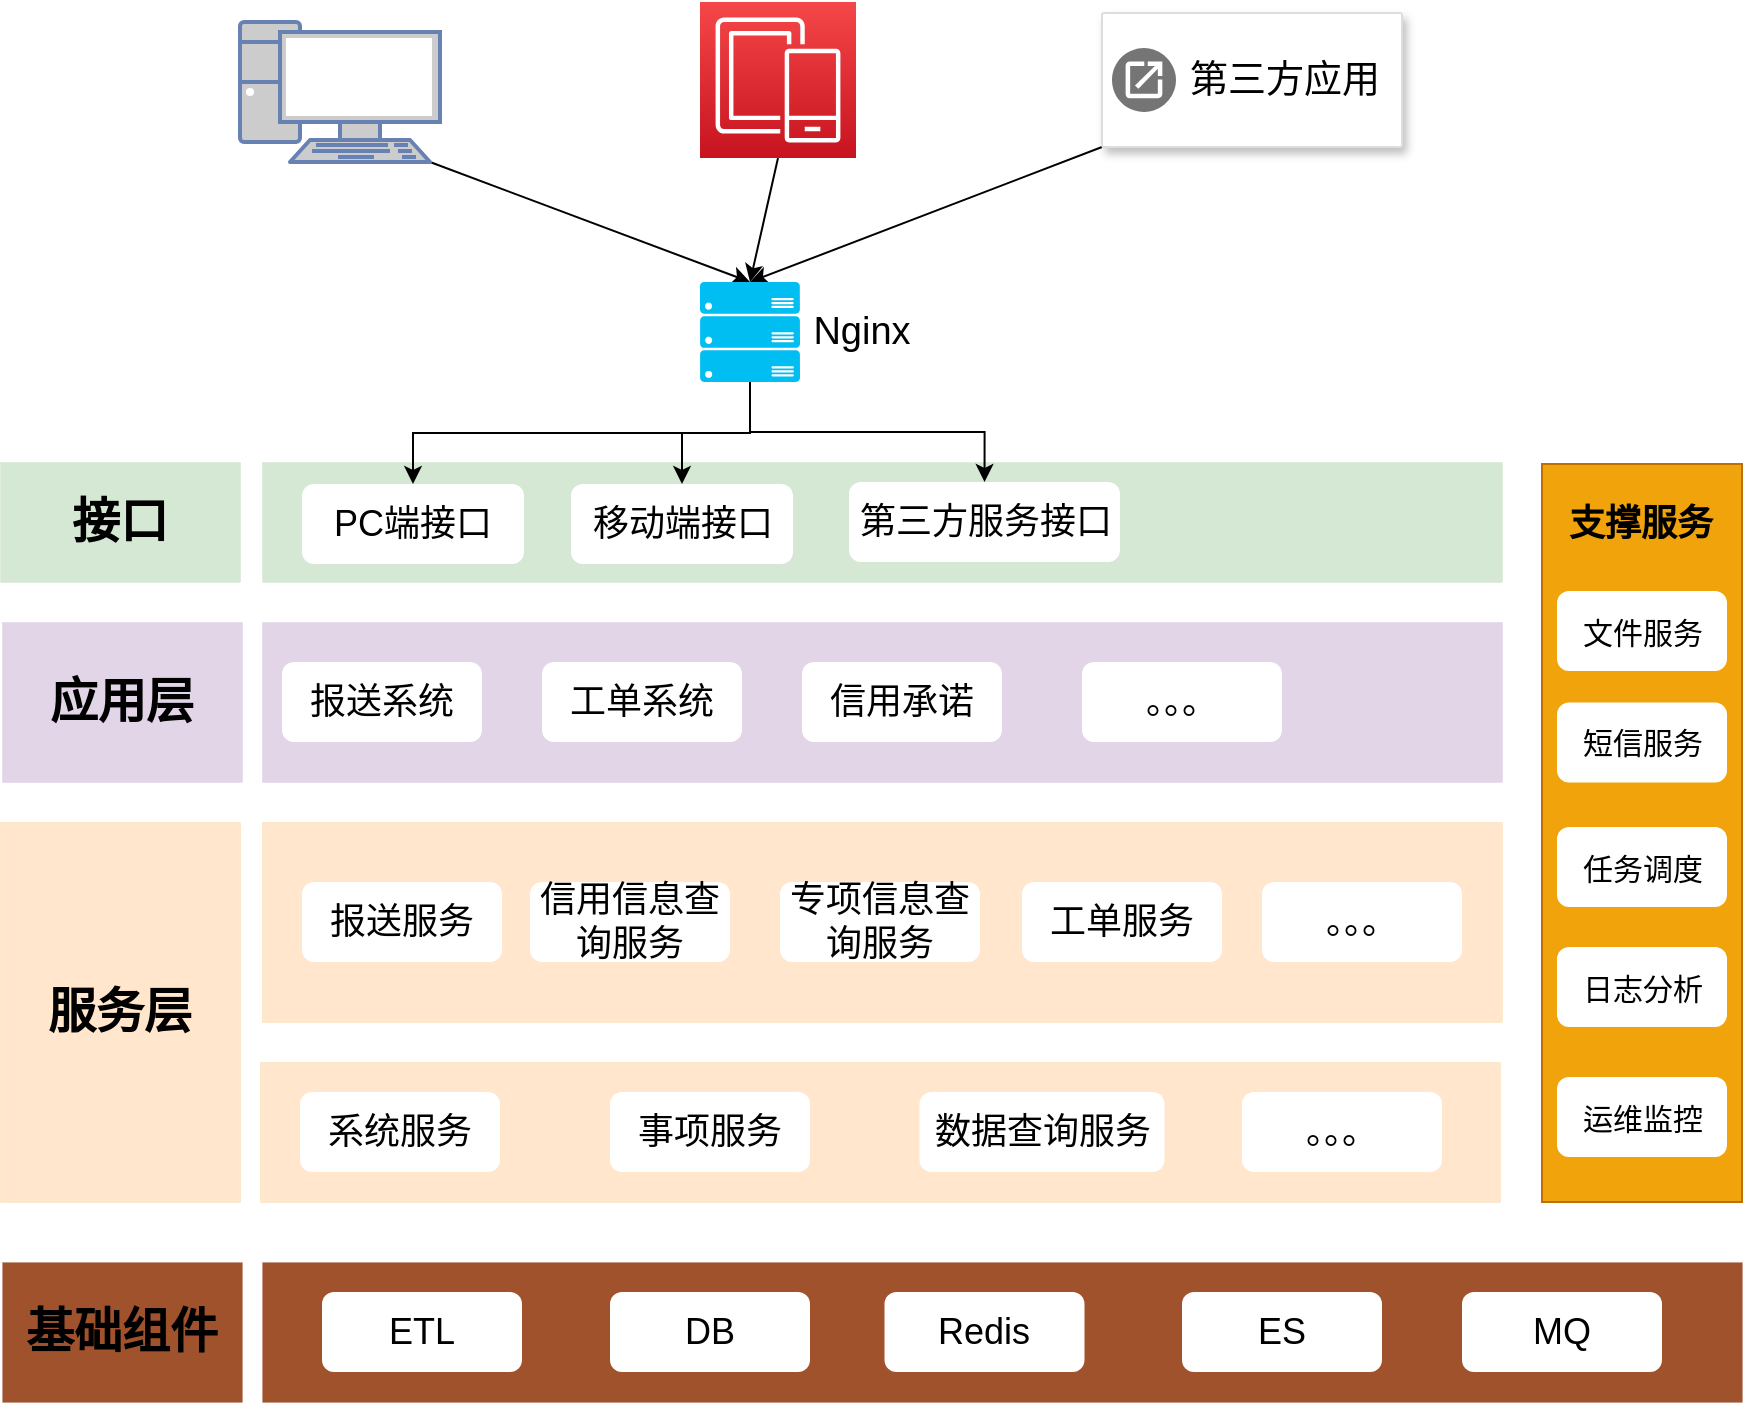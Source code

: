<mxfile version="20.8.23" type="github">
  <diagram id="bE7-GcMNR-TAjSxDpByH" name="第 1 页">
    <mxGraphModel dx="1420" dy="749" grid="1" gridSize="10" guides="1" tooltips="1" connect="1" arrows="1" fold="1" page="1" pageScale="1" pageWidth="827" pageHeight="1169" background="none" math="0" shadow="0">
      <root>
        <mxCell id="0" />
        <mxCell id="1" parent="0" />
        <mxCell id="vFCLepO5uThKPL2X2bDZ-1" value="基础组件" style="rounded=0;whiteSpace=wrap;html=1;fontSize=24;fillColor=#a0522d;fontColor=#000000;strokeWidth=0;fontStyle=1;strokeColor=#6D1F00;" parent="1" vertex="1">
          <mxGeometry x="40" y="900" width="120" height="70" as="geometry" />
        </mxCell>
        <mxCell id="vFCLepO5uThKPL2X2bDZ-3" value="" style="rounded=0;whiteSpace=wrap;html=1;fontSize=18;fillColor=#a0522d;strokeColor=#6D1F00;strokeWidth=0;fontColor=#ffffff;" parent="1" vertex="1">
          <mxGeometry x="170" y="900" width="740" height="70" as="geometry" />
        </mxCell>
        <mxCell id="vFCLepO5uThKPL2X2bDZ-4" value="ETL" style="rounded=1;fontSize=18;direction=west;whiteSpace=wrap;html=1;horizontal=0;verticalAlign=middle;flipH=0;flipV=0;rotation=90;strokeColor=none;" parent="1" vertex="1">
          <mxGeometry x="230" y="885" width="40" height="100" as="geometry" />
        </mxCell>
        <mxCell id="vFCLepO5uThKPL2X2bDZ-7" value="DB" style="rounded=1;fontSize=18;direction=west;whiteSpace=wrap;html=1;horizontal=0;verticalAlign=middle;flipH=0;flipV=0;rotation=90;strokeColor=none;" parent="1" vertex="1">
          <mxGeometry x="374" y="885" width="40" height="100" as="geometry" />
        </mxCell>
        <mxCell id="vFCLepO5uThKPL2X2bDZ-8" value="Redis" style="rounded=1;fontSize=18;direction=west;whiteSpace=wrap;html=1;horizontal=0;verticalAlign=middle;flipH=0;flipV=0;rotation=90;strokeColor=none;" parent="1" vertex="1">
          <mxGeometry x="511.25" y="885" width="40" height="100" as="geometry" />
        </mxCell>
        <mxCell id="vFCLepO5uThKPL2X2bDZ-9" value="ES" style="rounded=1;fontSize=18;direction=west;whiteSpace=wrap;html=1;horizontal=0;verticalAlign=middle;flipH=0;flipV=0;rotation=90;strokeColor=none;" parent="1" vertex="1">
          <mxGeometry x="660" y="885" width="40" height="100" as="geometry" />
        </mxCell>
        <mxCell id="vFCLepO5uThKPL2X2bDZ-10" value="MQ" style="rounded=1;fontSize=18;direction=west;whiteSpace=wrap;html=1;horizontal=0;verticalAlign=middle;flipH=0;flipV=0;rotation=90;strokeColor=none;" parent="1" vertex="1">
          <mxGeometry x="800" y="885" width="40" height="100" as="geometry" />
        </mxCell>
        <mxCell id="vFCLepO5uThKPL2X2bDZ-11" value="服务层" style="rounded=0;whiteSpace=wrap;html=1;fontSize=24;fillColor=#ffe6cc;strokeWidth=0;fontStyle=1;strokeColor=#d79b00;" parent="1" vertex="1">
          <mxGeometry x="39" y="680" width="120" height="190" as="geometry" />
        </mxCell>
        <mxCell id="vFCLepO5uThKPL2X2bDZ-12" value="" style="rounded=0;whiteSpace=wrap;html=1;fontSize=18;fillColor=#ffe6cc;strokeColor=#d79b00;strokeWidth=0;" parent="1" vertex="1">
          <mxGeometry x="169" y="800" width="620" height="70" as="geometry" />
        </mxCell>
        <mxCell id="vFCLepO5uThKPL2X2bDZ-13" value="系统服务" style="rounded=1;fontSize=18;direction=west;whiteSpace=wrap;html=1;horizontal=0;verticalAlign=middle;flipH=0;flipV=0;rotation=90;strokeColor=none;" parent="1" vertex="1">
          <mxGeometry x="219" y="785" width="40" height="100" as="geometry" />
        </mxCell>
        <mxCell id="vFCLepO5uThKPL2X2bDZ-14" value="事项服务" style="rounded=1;fontSize=18;direction=west;whiteSpace=wrap;html=1;horizontal=0;verticalAlign=middle;flipH=0;flipV=0;rotation=90;strokeColor=none;" parent="1" vertex="1">
          <mxGeometry x="374" y="785" width="40" height="100" as="geometry" />
        </mxCell>
        <mxCell id="vFCLepO5uThKPL2X2bDZ-15" value="数据查询服务" style="rounded=1;fontSize=18;direction=west;whiteSpace=wrap;html=1;horizontal=0;verticalAlign=middle;flipH=0;flipV=0;rotation=90;strokeColor=none;" parent="1" vertex="1">
          <mxGeometry x="540" y="773.75" width="40" height="122.5" as="geometry" />
        </mxCell>
        <mxCell id="vFCLepO5uThKPL2X2bDZ-18" value="" style="rounded=0;whiteSpace=wrap;html=1;fontSize=18;fillColor=#ffe6cc;strokeColor=#d79b00;strokeWidth=0;" parent="1" vertex="1">
          <mxGeometry x="170" y="680" width="620" height="100" as="geometry" />
        </mxCell>
        <mxCell id="vFCLepO5uThKPL2X2bDZ-20" value="。。。" style="rounded=1;fontSize=18;direction=west;whiteSpace=wrap;html=1;horizontal=0;verticalAlign=middle;flipH=0;flipV=0;rotation=90;strokeColor=none;" parent="1" vertex="1">
          <mxGeometry x="690" y="785" width="40" height="100" as="geometry" />
        </mxCell>
        <mxCell id="vFCLepO5uThKPL2X2bDZ-21" value="报送服务" style="rounded=1;fontSize=18;direction=west;whiteSpace=wrap;html=1;horizontal=0;verticalAlign=middle;flipH=0;flipV=0;rotation=90;strokeColor=none;" parent="1" vertex="1">
          <mxGeometry x="220" y="680" width="40" height="100" as="geometry" />
        </mxCell>
        <mxCell id="vFCLepO5uThKPL2X2bDZ-22" value="信用信息查询服务" style="rounded=1;fontSize=18;direction=west;whiteSpace=wrap;html=1;horizontal=0;verticalAlign=middle;flipH=0;flipV=0;rotation=90;strokeColor=none;" parent="1" vertex="1">
          <mxGeometry x="334" y="680" width="40" height="100" as="geometry" />
        </mxCell>
        <mxCell id="vFCLepO5uThKPL2X2bDZ-23" value="专项信息查询服务" style="rounded=1;fontSize=18;direction=west;whiteSpace=wrap;html=1;horizontal=0;verticalAlign=middle;flipH=0;flipV=0;rotation=90;strokeColor=none;" parent="1" vertex="1">
          <mxGeometry x="459" y="680" width="40" height="100" as="geometry" />
        </mxCell>
        <mxCell id="vFCLepO5uThKPL2X2bDZ-24" value="。。。" style="rounded=1;fontSize=18;direction=west;whiteSpace=wrap;html=1;horizontal=0;verticalAlign=middle;flipH=0;flipV=0;rotation=90;strokeColor=none;" parent="1" vertex="1">
          <mxGeometry x="700" y="680" width="40" height="100" as="geometry" />
        </mxCell>
        <mxCell id="vFCLepO5uThKPL2X2bDZ-25" value="工单服务" style="rounded=1;fontSize=18;direction=west;whiteSpace=wrap;html=1;horizontal=0;verticalAlign=middle;flipH=0;flipV=0;rotation=90;strokeColor=none;" parent="1" vertex="1">
          <mxGeometry x="580" y="680" width="40" height="100" as="geometry" />
        </mxCell>
        <mxCell id="vFCLepO5uThKPL2X2bDZ-26" value="应用层" style="rounded=0;whiteSpace=wrap;html=1;fontSize=24;fillColor=#e1d5e7;strokeWidth=0;fontStyle=1;strokeColor=#9673a6;" parent="1" vertex="1">
          <mxGeometry x="40" y="580" width="120" height="80" as="geometry" />
        </mxCell>
        <mxCell id="vFCLepO5uThKPL2X2bDZ-27" value="" style="rounded=0;whiteSpace=wrap;html=1;fontSize=18;fillColor=#e1d5e7;strokeColor=#9673a6;strokeWidth=0;" parent="1" vertex="1">
          <mxGeometry x="170" y="580" width="620" height="80" as="geometry" />
        </mxCell>
        <mxCell id="vFCLepO5uThKPL2X2bDZ-28" value="报送系统" style="rounded=1;fontSize=18;direction=west;whiteSpace=wrap;html=1;horizontal=0;verticalAlign=middle;flipH=0;flipV=0;rotation=90;strokeColor=none;" parent="1" vertex="1">
          <mxGeometry x="210" y="570" width="40" height="100" as="geometry" />
        </mxCell>
        <mxCell id="vFCLepO5uThKPL2X2bDZ-29" value="工单系统" style="rounded=1;fontSize=18;direction=west;whiteSpace=wrap;html=1;horizontal=0;verticalAlign=middle;flipH=0;flipV=0;rotation=90;strokeColor=none;" parent="1" vertex="1">
          <mxGeometry x="340" y="570" width="40" height="100" as="geometry" />
        </mxCell>
        <mxCell id="vFCLepO5uThKPL2X2bDZ-30" value="信用承诺" style="rounded=1;fontSize=18;direction=west;whiteSpace=wrap;html=1;horizontal=0;verticalAlign=middle;flipH=0;flipV=0;rotation=90;strokeColor=none;" parent="1" vertex="1">
          <mxGeometry x="470" y="570" width="40" height="100" as="geometry" />
        </mxCell>
        <mxCell id="tl4Ze5ghQ5utDKEF_4Bc-1" value="接口" style="rounded=0;whiteSpace=wrap;html=1;fontSize=24;fillColor=#d5e8d4;strokeWidth=0;fontStyle=1;strokeColor=#82b366;" vertex="1" parent="1">
          <mxGeometry x="39" y="500" width="120" height="60" as="geometry" />
        </mxCell>
        <mxCell id="tl4Ze5ghQ5utDKEF_4Bc-2" value="" style="rounded=0;whiteSpace=wrap;html=1;fontSize=18;fillColor=#d5e8d4;strokeColor=#82b366;strokeWidth=0;" vertex="1" parent="1">
          <mxGeometry x="170" y="500" width="620" height="60" as="geometry" />
        </mxCell>
        <mxCell id="tl4Ze5ghQ5utDKEF_4Bc-3" value="PC端接口" style="rounded=1;fontSize=18;direction=west;whiteSpace=wrap;html=1;horizontal=0;verticalAlign=middle;flipH=0;flipV=0;rotation=90;strokeColor=none;" vertex="1" parent="1">
          <mxGeometry x="225.5" y="475.5" width="40" height="111" as="geometry" />
        </mxCell>
        <mxCell id="tl4Ze5ghQ5utDKEF_4Bc-4" value="。。。" style="rounded=1;fontSize=18;direction=west;whiteSpace=wrap;html=1;horizontal=0;verticalAlign=middle;flipH=0;flipV=0;rotation=90;strokeColor=none;" vertex="1" parent="1">
          <mxGeometry x="610" y="570" width="40" height="100" as="geometry" />
        </mxCell>
        <mxCell id="tl4Ze5ghQ5utDKEF_4Bc-5" value="移动端接口" style="rounded=1;fontSize=18;direction=west;whiteSpace=wrap;html=1;horizontal=0;verticalAlign=middle;flipH=0;flipV=0;rotation=90;strokeColor=none;" vertex="1" parent="1">
          <mxGeometry x="360" y="475.5" width="40" height="111" as="geometry" />
        </mxCell>
        <mxCell id="tl4Ze5ghQ5utDKEF_4Bc-6" value="第三方服务接口" style="rounded=1;fontSize=18;direction=west;whiteSpace=wrap;html=1;horizontal=0;verticalAlign=middle;flipH=0;flipV=0;rotation=90;strokeColor=none;" vertex="1" parent="1">
          <mxGeometry x="511.25" y="462.25" width="40" height="135.5" as="geometry" />
        </mxCell>
        <mxCell id="tl4Ze5ghQ5utDKEF_4Bc-23" style="rounded=0;orthogonalLoop=1;jettySize=auto;html=1;exitX=0.95;exitY=1;exitDx=0;exitDy=0;exitPerimeter=0;entryX=0.5;entryY=0;entryDx=0;entryDy=0;entryPerimeter=0;fontSize=19;" edge="1" parent="1" source="tl4Ze5ghQ5utDKEF_4Bc-7" target="tl4Ze5ghQ5utDKEF_4Bc-15">
          <mxGeometry relative="1" as="geometry" />
        </mxCell>
        <mxCell id="tl4Ze5ghQ5utDKEF_4Bc-7" value="" style="fontColor=#0066CC;verticalAlign=top;verticalLabelPosition=bottom;labelPosition=center;align=center;html=1;outlineConnect=0;fillColor=#CCCCCC;strokeColor=#6881B3;gradientColor=none;gradientDirection=north;strokeWidth=2;shape=mxgraph.networks.pc;" vertex="1" parent="1">
          <mxGeometry x="159" y="280" width="100" height="70" as="geometry" />
        </mxCell>
        <mxCell id="tl4Ze5ghQ5utDKEF_4Bc-24" style="edgeStyle=none;rounded=0;orthogonalLoop=1;jettySize=auto;html=1;exitX=0.5;exitY=1;exitDx=0;exitDy=0;exitPerimeter=0;entryX=0.5;entryY=0;entryDx=0;entryDy=0;entryPerimeter=0;fontSize=19;" edge="1" parent="1" source="tl4Ze5ghQ5utDKEF_4Bc-11" target="tl4Ze5ghQ5utDKEF_4Bc-15">
          <mxGeometry relative="1" as="geometry" />
        </mxCell>
        <mxCell id="tl4Ze5ghQ5utDKEF_4Bc-11" value="" style="sketch=0;points=[[0,0,0],[0.25,0,0],[0.5,0,0],[0.75,0,0],[1,0,0],[0,1,0],[0.25,1,0],[0.5,1,0],[0.75,1,0],[1,1,0],[0,0.25,0],[0,0.5,0],[0,0.75,0],[1,0.25,0],[1,0.5,0],[1,0.75,0]];outlineConnect=0;fontColor=#232F3E;gradientColor=#F54749;gradientDirection=north;fillColor=#C7131F;strokeColor=#ffffff;dashed=0;verticalLabelPosition=bottom;verticalAlign=top;align=center;html=1;fontSize=12;fontStyle=0;aspect=fixed;shape=mxgraph.aws4.resourceIcon;resIcon=mxgraph.aws4.mobile;" vertex="1" parent="1">
          <mxGeometry x="389" y="270" width="78" height="78" as="geometry" />
        </mxCell>
        <mxCell id="tl4Ze5ghQ5utDKEF_4Bc-25" style="edgeStyle=none;rounded=0;orthogonalLoop=1;jettySize=auto;html=1;exitX=0;exitY=1;exitDx=0;exitDy=0;entryX=0.5;entryY=0;entryDx=0;entryDy=0;entryPerimeter=0;fontSize=19;" edge="1" parent="1" source="tl4Ze5ghQ5utDKEF_4Bc-12" target="tl4Ze5ghQ5utDKEF_4Bc-15">
          <mxGeometry relative="1" as="geometry" />
        </mxCell>
        <mxCell id="tl4Ze5ghQ5utDKEF_4Bc-12" value="" style="strokeColor=#dddddd;shadow=1;strokeWidth=1;rounded=1;absoluteArcSize=1;arcSize=2;fontSize=22;" vertex="1" parent="1">
          <mxGeometry x="590" y="275.5" width="150" height="67" as="geometry" />
        </mxCell>
        <mxCell id="tl4Ze5ghQ5utDKEF_4Bc-13" value="第三方应用" style="sketch=0;dashed=0;connectable=0;html=1;fillColor=#757575;strokeColor=none;shape=mxgraph.gcp2.application_system;part=1;labelPosition=right;verticalLabelPosition=middle;align=left;verticalAlign=middle;spacingLeft=5;fontSize=19;" vertex="1" parent="tl4Ze5ghQ5utDKEF_4Bc-12">
          <mxGeometry y="0.5" width="32" height="32" relative="1" as="geometry">
            <mxPoint x="5" y="-16" as="offset" />
          </mxGeometry>
        </mxCell>
        <mxCell id="tl4Ze5ghQ5utDKEF_4Bc-17" value="" style="edgeStyle=orthogonalEdgeStyle;rounded=0;orthogonalLoop=1;jettySize=auto;html=1;fontSize=19;exitX=0.5;exitY=1;exitDx=0;exitDy=0;exitPerimeter=0;" edge="1" parent="1" source="tl4Ze5ghQ5utDKEF_4Bc-15" target="tl4Ze5ghQ5utDKEF_4Bc-6">
          <mxGeometry relative="1" as="geometry" />
        </mxCell>
        <mxCell id="tl4Ze5ghQ5utDKEF_4Bc-19" style="edgeStyle=orthogonalEdgeStyle;rounded=0;orthogonalLoop=1;jettySize=auto;html=1;exitX=0.5;exitY=1;exitDx=0;exitDy=0;exitPerimeter=0;fontSize=19;" edge="1" parent="1" source="tl4Ze5ghQ5utDKEF_4Bc-15" target="tl4Ze5ghQ5utDKEF_4Bc-3">
          <mxGeometry relative="1" as="geometry" />
        </mxCell>
        <mxCell id="tl4Ze5ghQ5utDKEF_4Bc-22" style="edgeStyle=orthogonalEdgeStyle;rounded=0;orthogonalLoop=1;jettySize=auto;html=1;exitX=0.5;exitY=1;exitDx=0;exitDy=0;exitPerimeter=0;entryX=1;entryY=0.5;entryDx=0;entryDy=0;fontSize=19;" edge="1" parent="1" source="tl4Ze5ghQ5utDKEF_4Bc-15" target="tl4Ze5ghQ5utDKEF_4Bc-5">
          <mxGeometry relative="1" as="geometry" />
        </mxCell>
        <mxCell id="tl4Ze5ghQ5utDKEF_4Bc-15" value="" style="verticalLabelPosition=bottom;html=1;verticalAlign=top;align=center;strokeColor=none;fillColor=#00BEF2;shape=mxgraph.azure.server_rack;fontSize=19;" vertex="1" parent="1">
          <mxGeometry x="389" y="410" width="50" height="50" as="geometry" />
        </mxCell>
        <mxCell id="tl4Ze5ghQ5utDKEF_4Bc-16" value="Nginx" style="text;html=1;strokeColor=none;fillColor=none;align=center;verticalAlign=middle;whiteSpace=wrap;rounded=0;fontSize=19;" vertex="1" parent="1">
          <mxGeometry x="440" y="420" width="60" height="30" as="geometry" />
        </mxCell>
        <mxCell id="tl4Ze5ghQ5utDKEF_4Bc-26" value="" style="rounded=0;whiteSpace=wrap;html=1;fontSize=19;fillColor=#f0a30a;fontColor=#000000;strokeColor=#BD7000;" vertex="1" parent="1">
          <mxGeometry x="810" y="501" width="100" height="369" as="geometry" />
        </mxCell>
        <mxCell id="tl4Ze5ghQ5utDKEF_4Bc-27" value="支撑服务" style="rounded=0;fontSize=18;direction=west;whiteSpace=wrap;html=1;horizontal=0;verticalAlign=middle;flipH=0;flipV=0;rotation=90;strokeColor=none;opacity=0;fontStyle=1" vertex="1" parent="1">
          <mxGeometry x="840" y="493.43" width="40" height="75.13" as="geometry" />
        </mxCell>
        <mxCell id="tl4Ze5ghQ5utDKEF_4Bc-28" value="文件服务" style="rounded=1;fontSize=15;direction=west;whiteSpace=wrap;html=1;horizontal=0;verticalAlign=middle;flipH=0;flipV=0;rotation=90;strokeColor=none;" vertex="1" parent="1">
          <mxGeometry x="840" y="542" width="40" height="85" as="geometry" />
        </mxCell>
        <mxCell id="tl4Ze5ghQ5utDKEF_4Bc-29" value="短信服务" style="rounded=1;fontSize=15;direction=west;whiteSpace=wrap;html=1;horizontal=0;verticalAlign=middle;flipH=0;flipV=0;rotation=90;strokeColor=none;" vertex="1" parent="1">
          <mxGeometry x="840" y="597.75" width="40" height="85" as="geometry" />
        </mxCell>
        <mxCell id="tl4Ze5ghQ5utDKEF_4Bc-31" value="任务调度" style="rounded=1;fontSize=15;direction=west;whiteSpace=wrap;html=1;horizontal=0;verticalAlign=middle;flipH=0;flipV=0;rotation=90;strokeColor=none;" vertex="1" parent="1">
          <mxGeometry x="840" y="660" width="40" height="85" as="geometry" />
        </mxCell>
        <mxCell id="tl4Ze5ghQ5utDKEF_4Bc-32" value="日志分析" style="rounded=1;fontSize=15;direction=west;whiteSpace=wrap;html=1;horizontal=0;verticalAlign=middle;flipH=0;flipV=0;rotation=90;strokeColor=none;" vertex="1" parent="1">
          <mxGeometry x="840" y="720" width="40" height="85" as="geometry" />
        </mxCell>
        <mxCell id="tl4Ze5ghQ5utDKEF_4Bc-33" value="运维监控" style="rounded=1;fontSize=15;direction=west;whiteSpace=wrap;html=1;horizontal=0;verticalAlign=middle;flipH=0;flipV=0;rotation=90;strokeColor=none;" vertex="1" parent="1">
          <mxGeometry x="840" y="785" width="40" height="85" as="geometry" />
        </mxCell>
      </root>
    </mxGraphModel>
  </diagram>
</mxfile>
